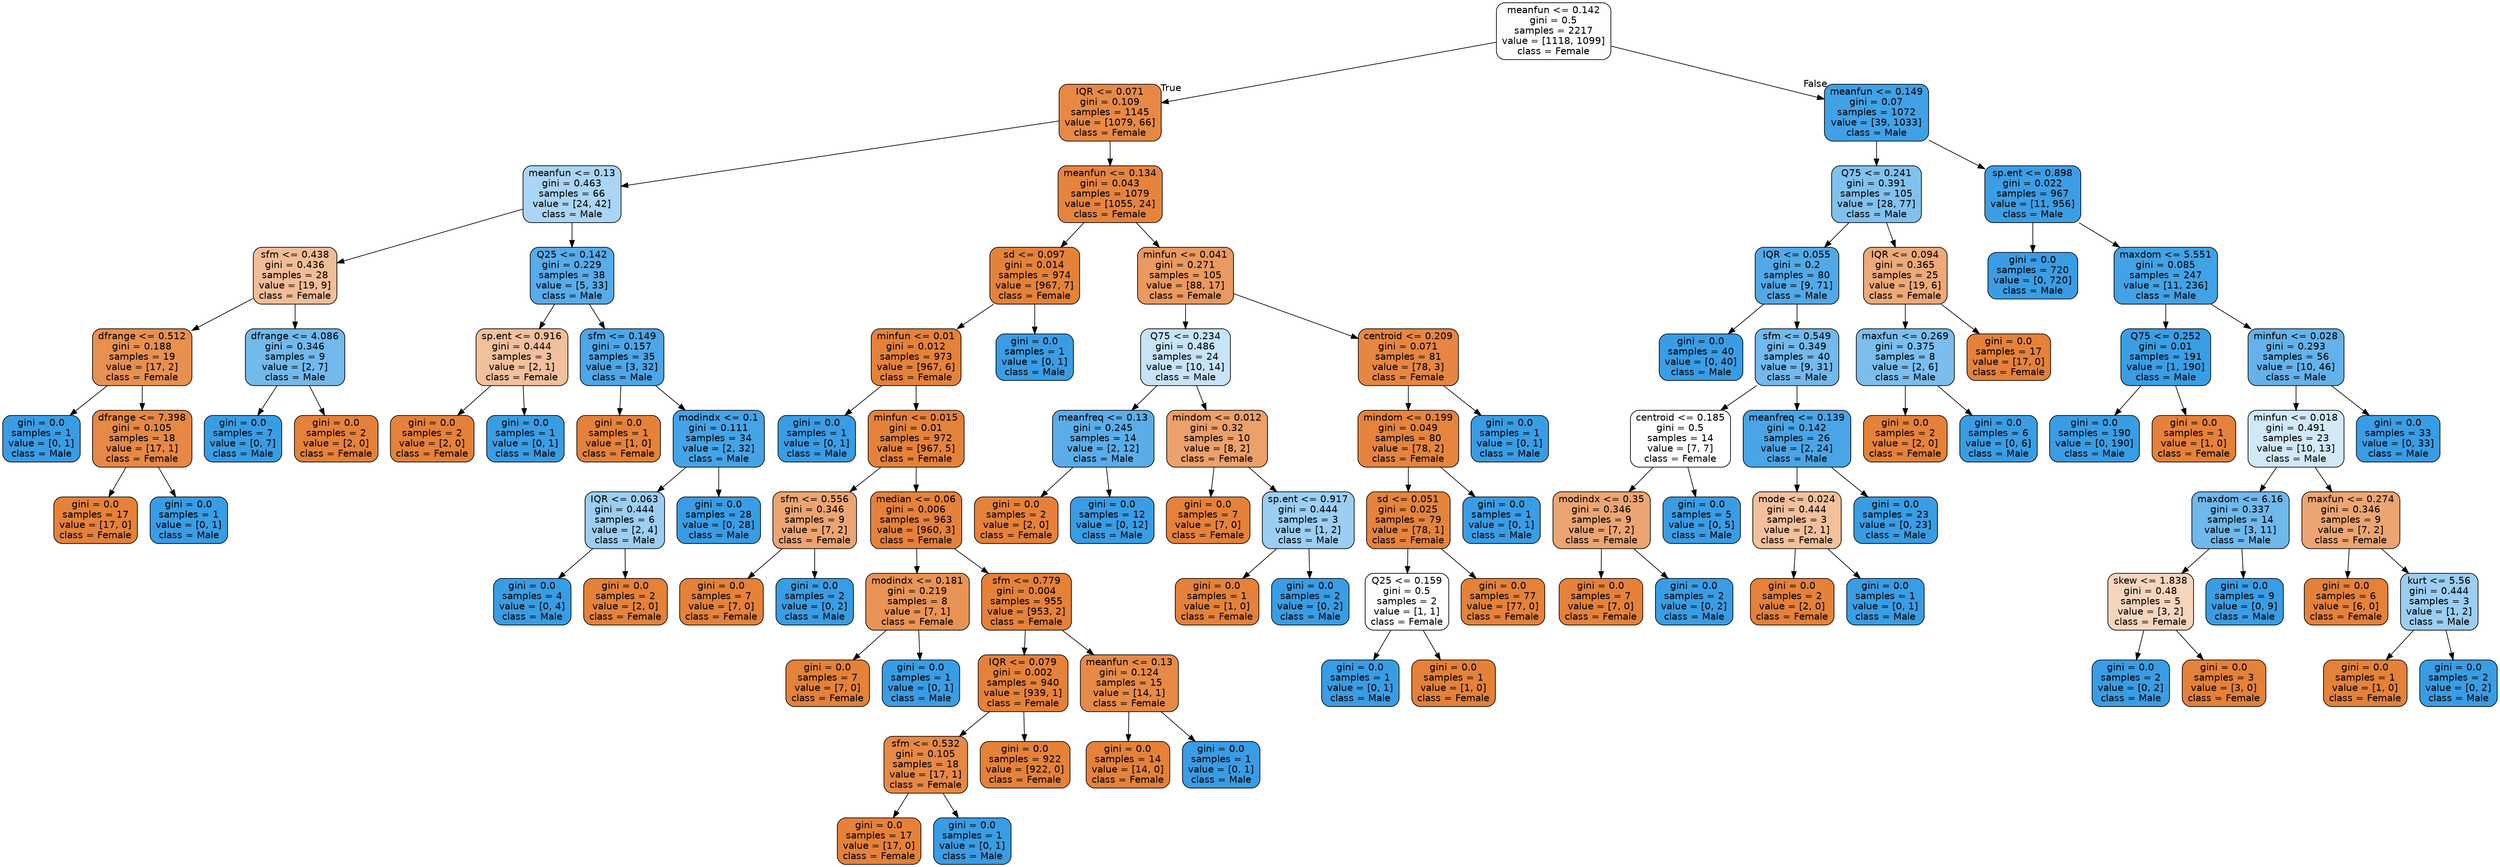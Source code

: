 digraph Tree {
node [shape=box, style="filled, rounded", color="black", fontname=helvetica] ;
edge [fontname=helvetica] ;
0 [label="meanfun <= 0.142\ngini = 0.5\nsamples = 2217\nvalue = [1118, 1099]\nclass = Female", fillcolor="#fffdfc"] ;
1 [label="IQR <= 0.071\ngini = 0.109\nsamples = 1145\nvalue = [1079, 66]\nclass = Female", fillcolor="#e78945"] ;
0 -> 1 [labeldistance=2.5, labelangle=45, headlabel="True"] ;
2 [label="meanfun <= 0.13\ngini = 0.463\nsamples = 66\nvalue = [24, 42]\nclass = Male", fillcolor="#aad5f4"] ;
1 -> 2 ;
3 [label="sfm <= 0.438\ngini = 0.436\nsamples = 28\nvalue = [19, 9]\nclass = Female", fillcolor="#f1bd97"] ;
2 -> 3 ;
4 [label="dfrange <= 0.512\ngini = 0.188\nsamples = 19\nvalue = [17, 2]\nclass = Female", fillcolor="#e89050"] ;
3 -> 4 ;
5 [label="gini = 0.0\nsamples = 1\nvalue = [0, 1]\nclass = Male", fillcolor="#399de5"] ;
4 -> 5 ;
6 [label="dfrange <= 7.398\ngini = 0.105\nsamples = 18\nvalue = [17, 1]\nclass = Female", fillcolor="#e78845"] ;
4 -> 6 ;
7 [label="gini = 0.0\nsamples = 17\nvalue = [17, 0]\nclass = Female", fillcolor="#e58139"] ;
6 -> 7 ;
8 [label="gini = 0.0\nsamples = 1\nvalue = [0, 1]\nclass = Male", fillcolor="#399de5"] ;
6 -> 8 ;
9 [label="dfrange <= 4.086\ngini = 0.346\nsamples = 9\nvalue = [2, 7]\nclass = Male", fillcolor="#72b9ec"] ;
3 -> 9 ;
10 [label="gini = 0.0\nsamples = 7\nvalue = [0, 7]\nclass = Male", fillcolor="#399de5"] ;
9 -> 10 ;
11 [label="gini = 0.0\nsamples = 2\nvalue = [2, 0]\nclass = Female", fillcolor="#e58139"] ;
9 -> 11 ;
12 [label="Q25 <= 0.142\ngini = 0.229\nsamples = 38\nvalue = [5, 33]\nclass = Male", fillcolor="#57ace9"] ;
2 -> 12 ;
13 [label="sp.ent <= 0.916\ngini = 0.444\nsamples = 3\nvalue = [2, 1]\nclass = Female", fillcolor="#f2c09c"] ;
12 -> 13 ;
14 [label="gini = 0.0\nsamples = 2\nvalue = [2, 0]\nclass = Female", fillcolor="#e58139"] ;
13 -> 14 ;
15 [label="gini = 0.0\nsamples = 1\nvalue = [0, 1]\nclass = Male", fillcolor="#399de5"] ;
13 -> 15 ;
16 [label="sfm <= 0.149\ngini = 0.157\nsamples = 35\nvalue = [3, 32]\nclass = Male", fillcolor="#4ca6e7"] ;
12 -> 16 ;
17 [label="gini = 0.0\nsamples = 1\nvalue = [1, 0]\nclass = Female", fillcolor="#e58139"] ;
16 -> 17 ;
18 [label="modindx <= 0.1\ngini = 0.111\nsamples = 34\nvalue = [2, 32]\nclass = Male", fillcolor="#45a3e7"] ;
16 -> 18 ;
19 [label="IQR <= 0.063\ngini = 0.444\nsamples = 6\nvalue = [2, 4]\nclass = Male", fillcolor="#9ccef2"] ;
18 -> 19 ;
20 [label="gini = 0.0\nsamples = 4\nvalue = [0, 4]\nclass = Male", fillcolor="#399de5"] ;
19 -> 20 ;
21 [label="gini = 0.0\nsamples = 2\nvalue = [2, 0]\nclass = Female", fillcolor="#e58139"] ;
19 -> 21 ;
22 [label="gini = 0.0\nsamples = 28\nvalue = [0, 28]\nclass = Male", fillcolor="#399de5"] ;
18 -> 22 ;
23 [label="meanfun <= 0.134\ngini = 0.043\nsamples = 1079\nvalue = [1055, 24]\nclass = Female", fillcolor="#e6843e"] ;
1 -> 23 ;
24 [label="sd <= 0.097\ngini = 0.014\nsamples = 974\nvalue = [967, 7]\nclass = Female", fillcolor="#e5823a"] ;
23 -> 24 ;
25 [label="minfun <= 0.01\ngini = 0.012\nsamples = 973\nvalue = [967, 6]\nclass = Female", fillcolor="#e5823a"] ;
24 -> 25 ;
26 [label="gini = 0.0\nsamples = 1\nvalue = [0, 1]\nclass = Male", fillcolor="#399de5"] ;
25 -> 26 ;
27 [label="minfun <= 0.015\ngini = 0.01\nsamples = 972\nvalue = [967, 5]\nclass = Female", fillcolor="#e5823a"] ;
25 -> 27 ;
28 [label="sfm <= 0.556\ngini = 0.346\nsamples = 9\nvalue = [7, 2]\nclass = Female", fillcolor="#eca572"] ;
27 -> 28 ;
29 [label="gini = 0.0\nsamples = 7\nvalue = [7, 0]\nclass = Female", fillcolor="#e58139"] ;
28 -> 29 ;
30 [label="gini = 0.0\nsamples = 2\nvalue = [0, 2]\nclass = Male", fillcolor="#399de5"] ;
28 -> 30 ;
31 [label="median <= 0.06\ngini = 0.006\nsamples = 963\nvalue = [960, 3]\nclass = Female", fillcolor="#e5813a"] ;
27 -> 31 ;
32 [label="modindx <= 0.181\ngini = 0.219\nsamples = 8\nvalue = [7, 1]\nclass = Female", fillcolor="#e99355"] ;
31 -> 32 ;
33 [label="gini = 0.0\nsamples = 7\nvalue = [7, 0]\nclass = Female", fillcolor="#e58139"] ;
32 -> 33 ;
34 [label="gini = 0.0\nsamples = 1\nvalue = [0, 1]\nclass = Male", fillcolor="#399de5"] ;
32 -> 34 ;
35 [label="sfm <= 0.779\ngini = 0.004\nsamples = 955\nvalue = [953, 2]\nclass = Female", fillcolor="#e58139"] ;
31 -> 35 ;
36 [label="IQR <= 0.079\ngini = 0.002\nsamples = 940\nvalue = [939, 1]\nclass = Female", fillcolor="#e58139"] ;
35 -> 36 ;
37 [label="sfm <= 0.532\ngini = 0.105\nsamples = 18\nvalue = [17, 1]\nclass = Female", fillcolor="#e78845"] ;
36 -> 37 ;
38 [label="gini = 0.0\nsamples = 17\nvalue = [17, 0]\nclass = Female", fillcolor="#e58139"] ;
37 -> 38 ;
39 [label="gini = 0.0\nsamples = 1\nvalue = [0, 1]\nclass = Male", fillcolor="#399de5"] ;
37 -> 39 ;
40 [label="gini = 0.0\nsamples = 922\nvalue = [922, 0]\nclass = Female", fillcolor="#e58139"] ;
36 -> 40 ;
41 [label="meanfun <= 0.13\ngini = 0.124\nsamples = 15\nvalue = [14, 1]\nclass = Female", fillcolor="#e78a47"] ;
35 -> 41 ;
42 [label="gini = 0.0\nsamples = 14\nvalue = [14, 0]\nclass = Female", fillcolor="#e58139"] ;
41 -> 42 ;
43 [label="gini = 0.0\nsamples = 1\nvalue = [0, 1]\nclass = Male", fillcolor="#399de5"] ;
41 -> 43 ;
44 [label="gini = 0.0\nsamples = 1\nvalue = [0, 1]\nclass = Male", fillcolor="#399de5"] ;
24 -> 44 ;
45 [label="minfun <= 0.041\ngini = 0.271\nsamples = 105\nvalue = [88, 17]\nclass = Female", fillcolor="#ea995f"] ;
23 -> 45 ;
46 [label="Q75 <= 0.234\ngini = 0.486\nsamples = 24\nvalue = [10, 14]\nclass = Male", fillcolor="#c6e3f8"] ;
45 -> 46 ;
47 [label="meanfreq <= 0.13\ngini = 0.245\nsamples = 14\nvalue = [2, 12]\nclass = Male", fillcolor="#5aade9"] ;
46 -> 47 ;
48 [label="gini = 0.0\nsamples = 2\nvalue = [2, 0]\nclass = Female", fillcolor="#e58139"] ;
47 -> 48 ;
49 [label="gini = 0.0\nsamples = 12\nvalue = [0, 12]\nclass = Male", fillcolor="#399de5"] ;
47 -> 49 ;
50 [label="mindom <= 0.012\ngini = 0.32\nsamples = 10\nvalue = [8, 2]\nclass = Female", fillcolor="#eca06a"] ;
46 -> 50 ;
51 [label="gini = 0.0\nsamples = 7\nvalue = [7, 0]\nclass = Female", fillcolor="#e58139"] ;
50 -> 51 ;
52 [label="sp.ent <= 0.917\ngini = 0.444\nsamples = 3\nvalue = [1, 2]\nclass = Male", fillcolor="#9ccef2"] ;
50 -> 52 ;
53 [label="gini = 0.0\nsamples = 1\nvalue = [1, 0]\nclass = Female", fillcolor="#e58139"] ;
52 -> 53 ;
54 [label="gini = 0.0\nsamples = 2\nvalue = [0, 2]\nclass = Male", fillcolor="#399de5"] ;
52 -> 54 ;
55 [label="centroid <= 0.209\ngini = 0.071\nsamples = 81\nvalue = [78, 3]\nclass = Female", fillcolor="#e68641"] ;
45 -> 55 ;
56 [label="mindom <= 0.199\ngini = 0.049\nsamples = 80\nvalue = [78, 2]\nclass = Female", fillcolor="#e6843e"] ;
55 -> 56 ;
57 [label="sd <= 0.051\ngini = 0.025\nsamples = 79\nvalue = [78, 1]\nclass = Female", fillcolor="#e5833c"] ;
56 -> 57 ;
58 [label="Q25 <= 0.159\ngini = 0.5\nsamples = 2\nvalue = [1, 1]\nclass = Female", fillcolor="#ffffff"] ;
57 -> 58 ;
59 [label="gini = 0.0\nsamples = 1\nvalue = [0, 1]\nclass = Male", fillcolor="#399de5"] ;
58 -> 59 ;
60 [label="gini = 0.0\nsamples = 1\nvalue = [1, 0]\nclass = Female", fillcolor="#e58139"] ;
58 -> 60 ;
61 [label="gini = 0.0\nsamples = 77\nvalue = [77, 0]\nclass = Female", fillcolor="#e58139"] ;
57 -> 61 ;
62 [label="gini = 0.0\nsamples = 1\nvalue = [0, 1]\nclass = Male", fillcolor="#399de5"] ;
56 -> 62 ;
63 [label="gini = 0.0\nsamples = 1\nvalue = [0, 1]\nclass = Male", fillcolor="#399de5"] ;
55 -> 63 ;
64 [label="meanfun <= 0.149\ngini = 0.07\nsamples = 1072\nvalue = [39, 1033]\nclass = Male", fillcolor="#40a1e6"] ;
0 -> 64 [labeldistance=2.5, labelangle=-45, headlabel="False"] ;
65 [label="Q75 <= 0.241\ngini = 0.391\nsamples = 105\nvalue = [28, 77]\nclass = Male", fillcolor="#81c1ee"] ;
64 -> 65 ;
66 [label="IQR <= 0.055\ngini = 0.2\nsamples = 80\nvalue = [9, 71]\nclass = Male", fillcolor="#52a9e8"] ;
65 -> 66 ;
67 [label="gini = 0.0\nsamples = 40\nvalue = [0, 40]\nclass = Male", fillcolor="#399de5"] ;
66 -> 67 ;
68 [label="sfm <= 0.549\ngini = 0.349\nsamples = 40\nvalue = [9, 31]\nclass = Male", fillcolor="#72b9ed"] ;
66 -> 68 ;
69 [label="centroid <= 0.185\ngini = 0.5\nsamples = 14\nvalue = [7, 7]\nclass = Female", fillcolor="#ffffff"] ;
68 -> 69 ;
70 [label="modindx <= 0.35\ngini = 0.346\nsamples = 9\nvalue = [7, 2]\nclass = Female", fillcolor="#eca572"] ;
69 -> 70 ;
71 [label="gini = 0.0\nsamples = 7\nvalue = [7, 0]\nclass = Female", fillcolor="#e58139"] ;
70 -> 71 ;
72 [label="gini = 0.0\nsamples = 2\nvalue = [0, 2]\nclass = Male", fillcolor="#399de5"] ;
70 -> 72 ;
73 [label="gini = 0.0\nsamples = 5\nvalue = [0, 5]\nclass = Male", fillcolor="#399de5"] ;
69 -> 73 ;
74 [label="meanfreq <= 0.139\ngini = 0.142\nsamples = 26\nvalue = [2, 24]\nclass = Male", fillcolor="#49a5e7"] ;
68 -> 74 ;
75 [label="mode <= 0.024\ngini = 0.444\nsamples = 3\nvalue = [2, 1]\nclass = Female", fillcolor="#f2c09c"] ;
74 -> 75 ;
76 [label="gini = 0.0\nsamples = 2\nvalue = [2, 0]\nclass = Female", fillcolor="#e58139"] ;
75 -> 76 ;
77 [label="gini = 0.0\nsamples = 1\nvalue = [0, 1]\nclass = Male", fillcolor="#399de5"] ;
75 -> 77 ;
78 [label="gini = 0.0\nsamples = 23\nvalue = [0, 23]\nclass = Male", fillcolor="#399de5"] ;
74 -> 78 ;
79 [label="IQR <= 0.094\ngini = 0.365\nsamples = 25\nvalue = [19, 6]\nclass = Female", fillcolor="#eda978"] ;
65 -> 79 ;
80 [label="maxfun <= 0.269\ngini = 0.375\nsamples = 8\nvalue = [2, 6]\nclass = Male", fillcolor="#7bbeee"] ;
79 -> 80 ;
81 [label="gini = 0.0\nsamples = 2\nvalue = [2, 0]\nclass = Female", fillcolor="#e58139"] ;
80 -> 81 ;
82 [label="gini = 0.0\nsamples = 6\nvalue = [0, 6]\nclass = Male", fillcolor="#399de5"] ;
80 -> 82 ;
83 [label="gini = 0.0\nsamples = 17\nvalue = [17, 0]\nclass = Female", fillcolor="#e58139"] ;
79 -> 83 ;
84 [label="sp.ent <= 0.898\ngini = 0.022\nsamples = 967\nvalue = [11, 956]\nclass = Male", fillcolor="#3b9ee5"] ;
64 -> 84 ;
85 [label="gini = 0.0\nsamples = 720\nvalue = [0, 720]\nclass = Male", fillcolor="#399de5"] ;
84 -> 85 ;
86 [label="maxdom <= 5.551\ngini = 0.085\nsamples = 247\nvalue = [11, 236]\nclass = Male", fillcolor="#42a2e6"] ;
84 -> 86 ;
87 [label="Q75 <= 0.252\ngini = 0.01\nsamples = 191\nvalue = [1, 190]\nclass = Male", fillcolor="#3a9ee5"] ;
86 -> 87 ;
88 [label="gini = 0.0\nsamples = 190\nvalue = [0, 190]\nclass = Male", fillcolor="#399de5"] ;
87 -> 88 ;
89 [label="gini = 0.0\nsamples = 1\nvalue = [1, 0]\nclass = Female", fillcolor="#e58139"] ;
87 -> 89 ;
90 [label="minfun <= 0.028\ngini = 0.293\nsamples = 56\nvalue = [10, 46]\nclass = Male", fillcolor="#64b2eb"] ;
86 -> 90 ;
91 [label="minfun <= 0.018\ngini = 0.491\nsamples = 23\nvalue = [10, 13]\nclass = Male", fillcolor="#d1e8f9"] ;
90 -> 91 ;
92 [label="maxdom <= 6.16\ngini = 0.337\nsamples = 14\nvalue = [3, 11]\nclass = Male", fillcolor="#6fb8ec"] ;
91 -> 92 ;
93 [label="skew <= 1.838\ngini = 0.48\nsamples = 5\nvalue = [3, 2]\nclass = Female", fillcolor="#f6d5bd"] ;
92 -> 93 ;
94 [label="gini = 0.0\nsamples = 2\nvalue = [0, 2]\nclass = Male", fillcolor="#399de5"] ;
93 -> 94 ;
95 [label="gini = 0.0\nsamples = 3\nvalue = [3, 0]\nclass = Female", fillcolor="#e58139"] ;
93 -> 95 ;
96 [label="gini = 0.0\nsamples = 9\nvalue = [0, 9]\nclass = Male", fillcolor="#399de5"] ;
92 -> 96 ;
97 [label="maxfun <= 0.274\ngini = 0.346\nsamples = 9\nvalue = [7, 2]\nclass = Female", fillcolor="#eca572"] ;
91 -> 97 ;
98 [label="gini = 0.0\nsamples = 6\nvalue = [6, 0]\nclass = Female", fillcolor="#e58139"] ;
97 -> 98 ;
99 [label="kurt <= 5.56\ngini = 0.444\nsamples = 3\nvalue = [1, 2]\nclass = Male", fillcolor="#9ccef2"] ;
97 -> 99 ;
100 [label="gini = 0.0\nsamples = 1\nvalue = [1, 0]\nclass = Female", fillcolor="#e58139"] ;
99 -> 100 ;
101 [label="gini = 0.0\nsamples = 2\nvalue = [0, 2]\nclass = Male", fillcolor="#399de5"] ;
99 -> 101 ;
102 [label="gini = 0.0\nsamples = 33\nvalue = [0, 33]\nclass = Male", fillcolor="#399de5"] ;
90 -> 102 ;
}